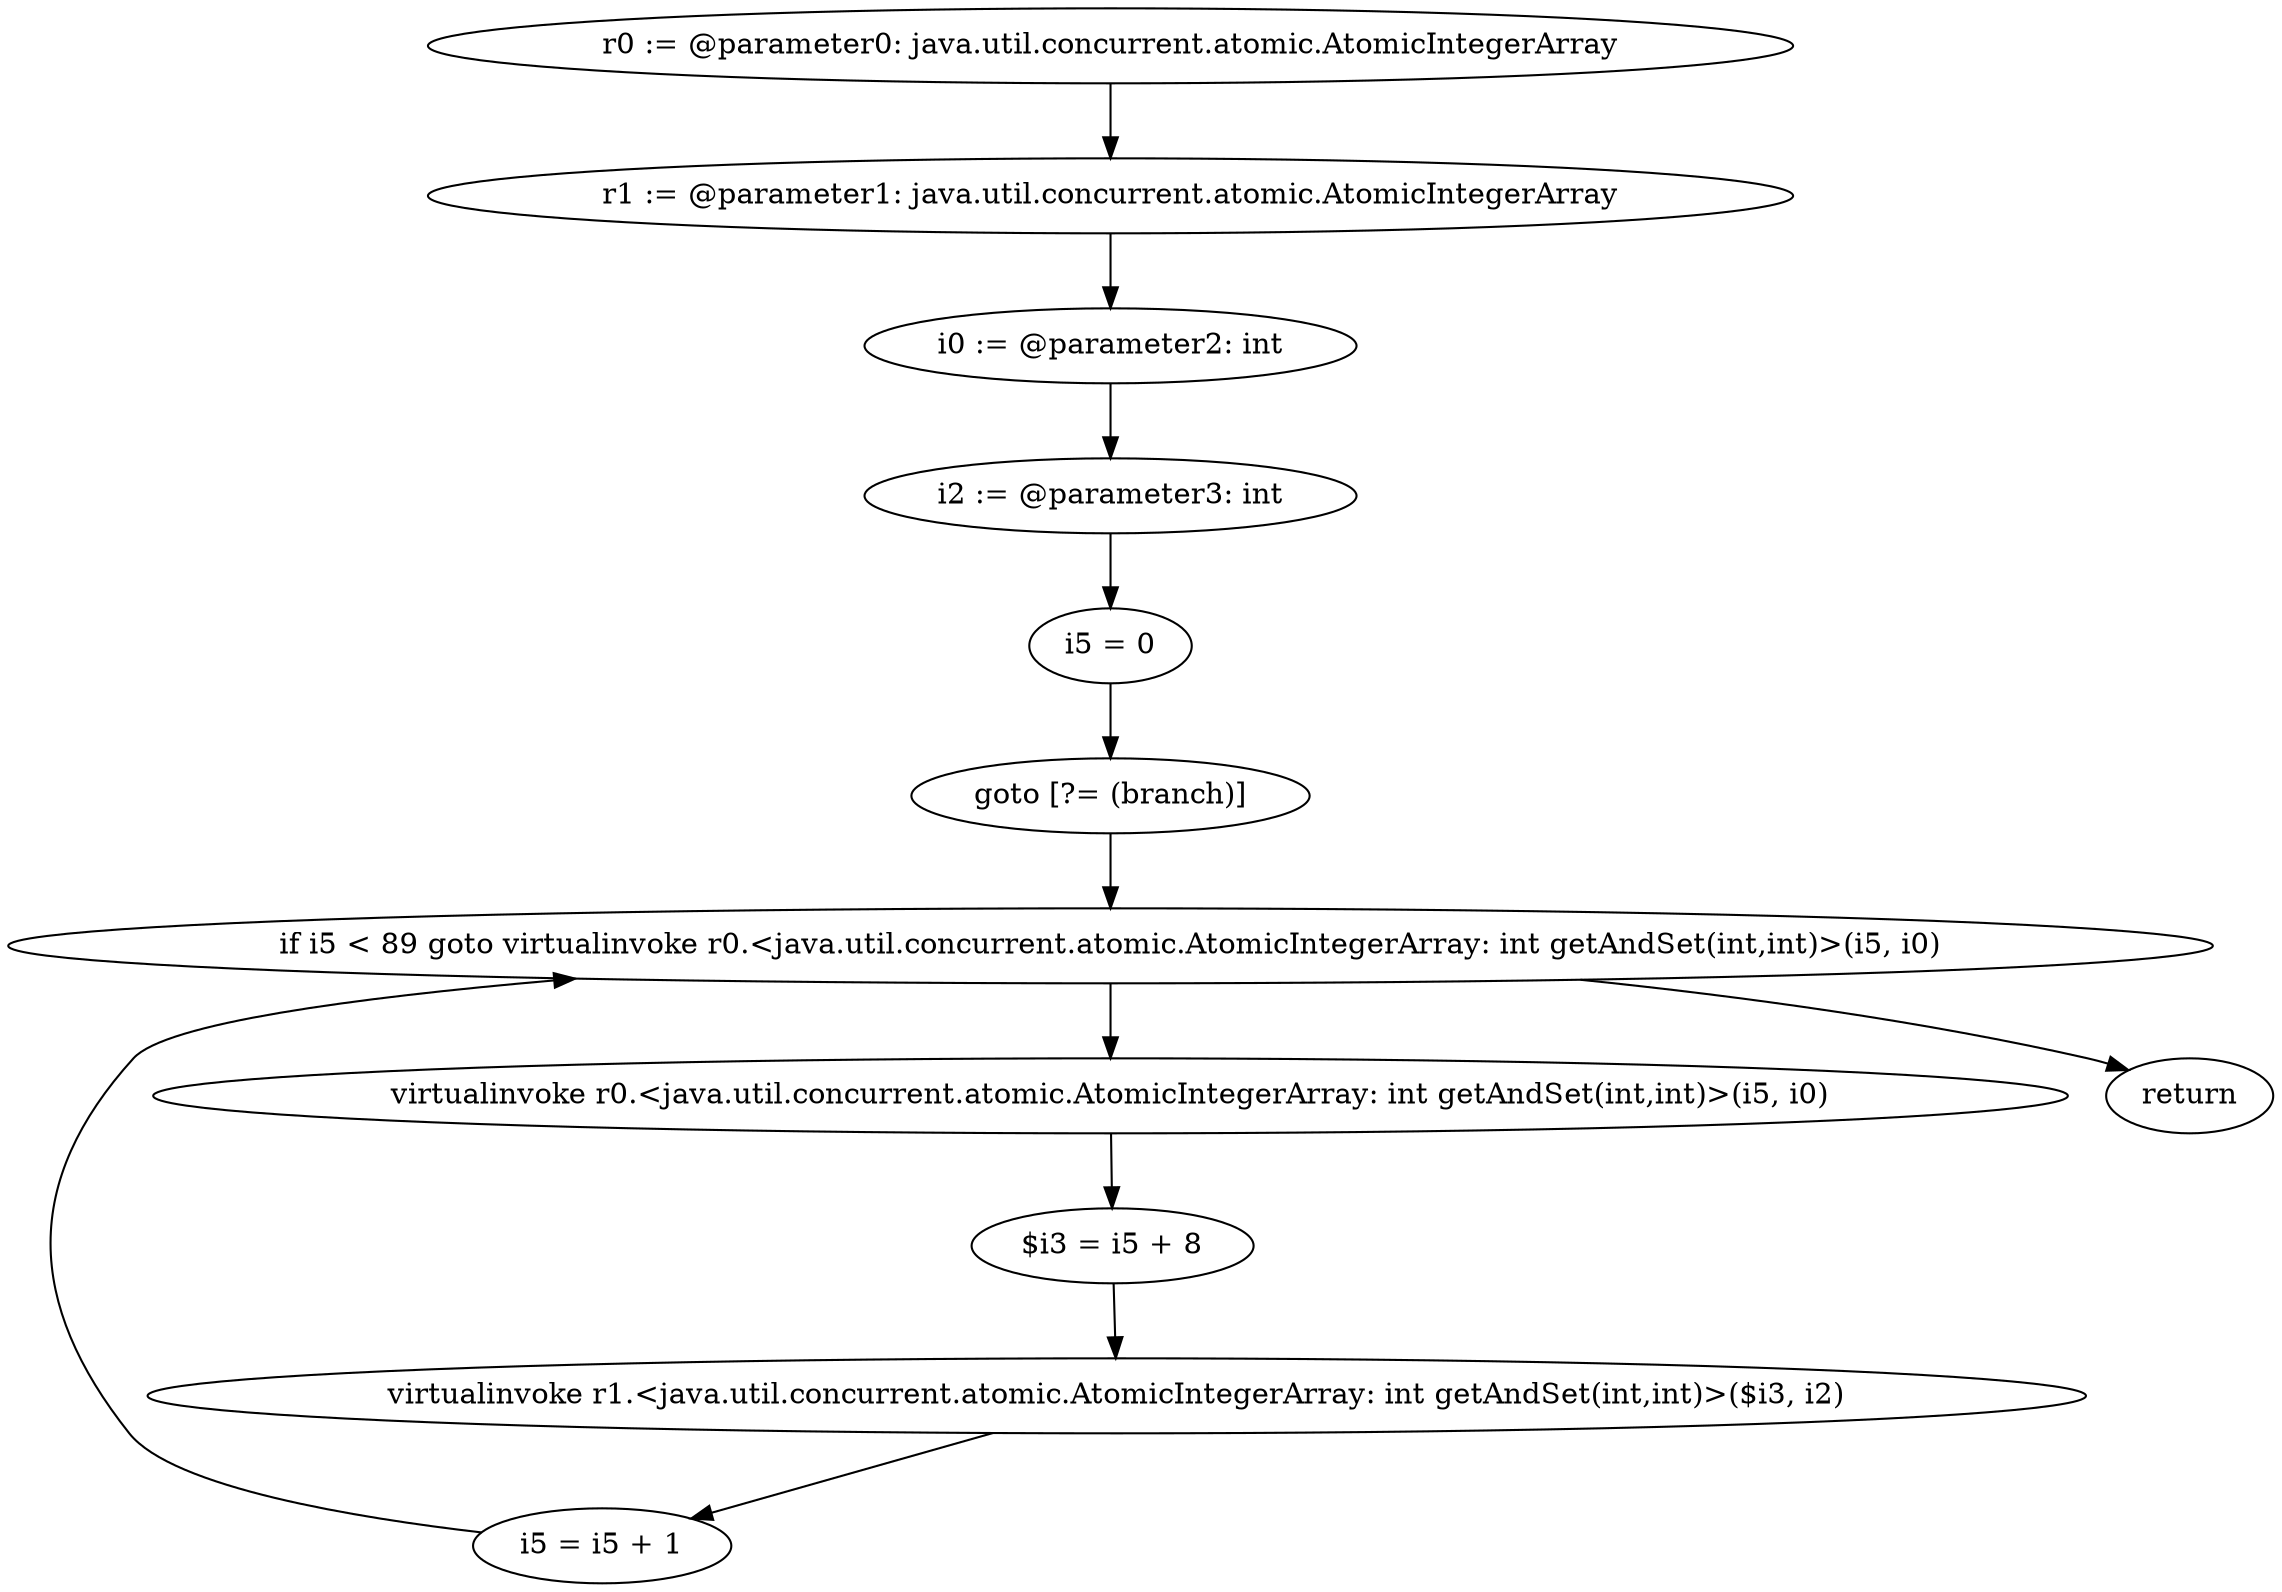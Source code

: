 digraph "unitGraph" {
    "r0 := @parameter0: java.util.concurrent.atomic.AtomicIntegerArray"
    "r1 := @parameter1: java.util.concurrent.atomic.AtomicIntegerArray"
    "i0 := @parameter2: int"
    "i2 := @parameter3: int"
    "i5 = 0"
    "goto [?= (branch)]"
    "virtualinvoke r0.<java.util.concurrent.atomic.AtomicIntegerArray: int getAndSet(int,int)>(i5, i0)"
    "$i3 = i5 + 8"
    "virtualinvoke r1.<java.util.concurrent.atomic.AtomicIntegerArray: int getAndSet(int,int)>($i3, i2)"
    "i5 = i5 + 1"
    "if i5 < 89 goto virtualinvoke r0.<java.util.concurrent.atomic.AtomicIntegerArray: int getAndSet(int,int)>(i5, i0)"
    "return"
    "r0 := @parameter0: java.util.concurrent.atomic.AtomicIntegerArray"->"r1 := @parameter1: java.util.concurrent.atomic.AtomicIntegerArray";
    "r1 := @parameter1: java.util.concurrent.atomic.AtomicIntegerArray"->"i0 := @parameter2: int";
    "i0 := @parameter2: int"->"i2 := @parameter3: int";
    "i2 := @parameter3: int"->"i5 = 0";
    "i5 = 0"->"goto [?= (branch)]";
    "goto [?= (branch)]"->"if i5 < 89 goto virtualinvoke r0.<java.util.concurrent.atomic.AtomicIntegerArray: int getAndSet(int,int)>(i5, i0)";
    "virtualinvoke r0.<java.util.concurrent.atomic.AtomicIntegerArray: int getAndSet(int,int)>(i5, i0)"->"$i3 = i5 + 8";
    "$i3 = i5 + 8"->"virtualinvoke r1.<java.util.concurrent.atomic.AtomicIntegerArray: int getAndSet(int,int)>($i3, i2)";
    "virtualinvoke r1.<java.util.concurrent.atomic.AtomicIntegerArray: int getAndSet(int,int)>($i3, i2)"->"i5 = i5 + 1";
    "i5 = i5 + 1"->"if i5 < 89 goto virtualinvoke r0.<java.util.concurrent.atomic.AtomicIntegerArray: int getAndSet(int,int)>(i5, i0)";
    "if i5 < 89 goto virtualinvoke r0.<java.util.concurrent.atomic.AtomicIntegerArray: int getAndSet(int,int)>(i5, i0)"->"return";
    "if i5 < 89 goto virtualinvoke r0.<java.util.concurrent.atomic.AtomicIntegerArray: int getAndSet(int,int)>(i5, i0)"->"virtualinvoke r0.<java.util.concurrent.atomic.AtomicIntegerArray: int getAndSet(int,int)>(i5, i0)";
}
